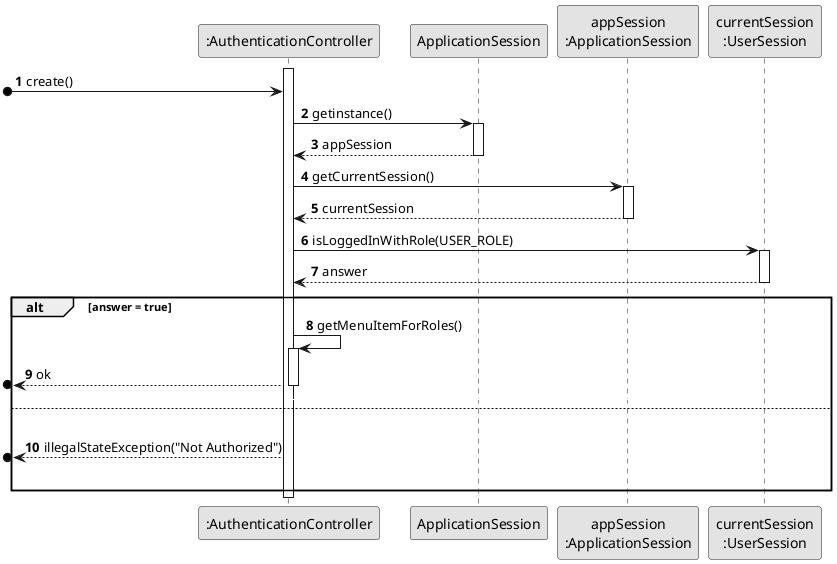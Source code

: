 @startuml
skinparam monochrome true
skinparam packageStyle rectangle
skinparam shadowing false

autonumber

'hide footbox
participant ":AuthenticationController" as CTRL
participant "ApplicationSession" as APPSESSIONC
participant "appSession\n:ApplicationSession" as APPSESSIONI
participant "currentSession\n:UserSession" as CURSESSION

activate CTRL
[o-> CTRL : create()
    CTRL -> APPSESSIONC : getinstance()

    activate APPSESSIONC
        APPSESSIONC --> CTRL : appSession
    deactivate APPSESSIONC

    CTRL -> APPSESSIONI : getCurrentSession()
    activate APPSESSIONI
        APPSESSIONI --> CTRL : currentSession
    deactivate APPSESSIONI

    CTRL -> CURSESSION : isLoggedInWithRole(USER_ROLE)
    activate CURSESSION
        CURSESSION --> CTRL : answer
    deactivate CURSESSION

    alt answer = true
        CTRL -> CTRL : getMenuItemForRoles()
        activate CTRL
            [o<-- CTRL : ok
        deactivate CTRL
        autonumber stop
        CTRL -[#white]> CURSESSION
        autonumber resume
    else
        |||
        [o<-- CTRL : illegalStateException("Not Authorized")
        |||
    end alt

deactivate CTRL

@enduml